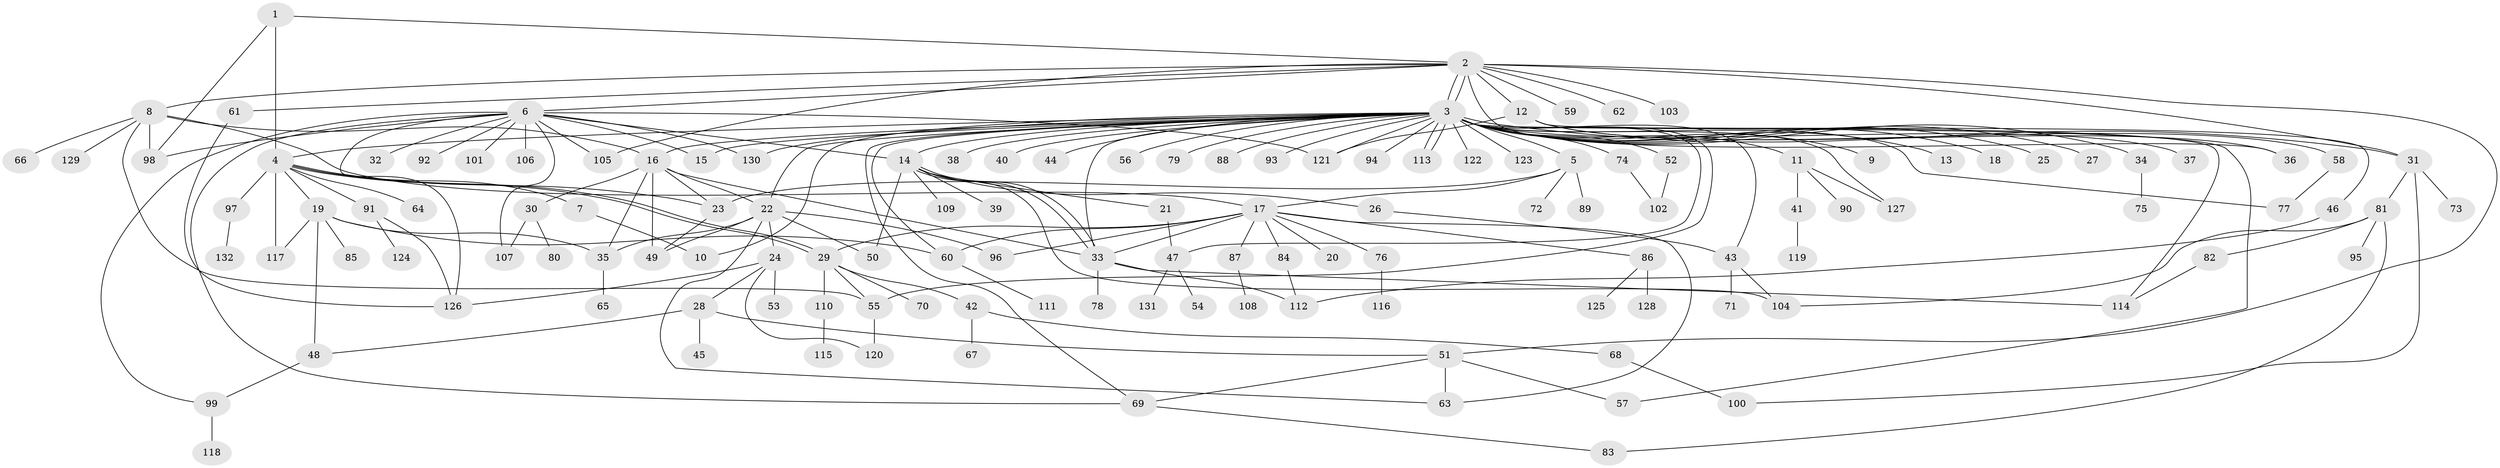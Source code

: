 // Generated by graph-tools (version 1.1) at 2025/11/02/27/25 16:11:12]
// undirected, 132 vertices, 193 edges
graph export_dot {
graph [start="1"]
  node [color=gray90,style=filled];
  1;
  2;
  3;
  4;
  5;
  6;
  7;
  8;
  9;
  10;
  11;
  12;
  13;
  14;
  15;
  16;
  17;
  18;
  19;
  20;
  21;
  22;
  23;
  24;
  25;
  26;
  27;
  28;
  29;
  30;
  31;
  32;
  33;
  34;
  35;
  36;
  37;
  38;
  39;
  40;
  41;
  42;
  43;
  44;
  45;
  46;
  47;
  48;
  49;
  50;
  51;
  52;
  53;
  54;
  55;
  56;
  57;
  58;
  59;
  60;
  61;
  62;
  63;
  64;
  65;
  66;
  67;
  68;
  69;
  70;
  71;
  72;
  73;
  74;
  75;
  76;
  77;
  78;
  79;
  80;
  81;
  82;
  83;
  84;
  85;
  86;
  87;
  88;
  89;
  90;
  91;
  92;
  93;
  94;
  95;
  96;
  97;
  98;
  99;
  100;
  101;
  102;
  103;
  104;
  105;
  106;
  107;
  108;
  109;
  110;
  111;
  112;
  113;
  114;
  115;
  116;
  117;
  118;
  119;
  120;
  121;
  122;
  123;
  124;
  125;
  126;
  127;
  128;
  129;
  130;
  131;
  132;
  1 -- 2;
  1 -- 4;
  1 -- 98;
  2 -- 3;
  2 -- 3;
  2 -- 6;
  2 -- 8;
  2 -- 12;
  2 -- 31;
  2 -- 36;
  2 -- 51;
  2 -- 59;
  2 -- 61;
  2 -- 62;
  2 -- 103;
  2 -- 105;
  3 -- 4;
  3 -- 5;
  3 -- 9;
  3 -- 10;
  3 -- 11;
  3 -- 13;
  3 -- 14;
  3 -- 15;
  3 -- 16;
  3 -- 18;
  3 -- 22;
  3 -- 25;
  3 -- 27;
  3 -- 31;
  3 -- 33;
  3 -- 34;
  3 -- 37;
  3 -- 38;
  3 -- 40;
  3 -- 43;
  3 -- 44;
  3 -- 47;
  3 -- 52;
  3 -- 55;
  3 -- 56;
  3 -- 57;
  3 -- 60;
  3 -- 69;
  3 -- 74;
  3 -- 77;
  3 -- 79;
  3 -- 88;
  3 -- 93;
  3 -- 94;
  3 -- 113;
  3 -- 113;
  3 -- 114;
  3 -- 121;
  3 -- 122;
  3 -- 123;
  3 -- 127;
  3 -- 130;
  4 -- 7;
  4 -- 19;
  4 -- 23;
  4 -- 29;
  4 -- 29;
  4 -- 64;
  4 -- 91;
  4 -- 97;
  4 -- 117;
  5 -- 17;
  5 -- 23;
  5 -- 72;
  5 -- 89;
  6 -- 14;
  6 -- 15;
  6 -- 32;
  6 -- 69;
  6 -- 92;
  6 -- 98;
  6 -- 99;
  6 -- 101;
  6 -- 105;
  6 -- 106;
  6 -- 107;
  6 -- 121;
  6 -- 126;
  6 -- 130;
  7 -- 10;
  8 -- 16;
  8 -- 17;
  8 -- 55;
  8 -- 66;
  8 -- 98;
  8 -- 129;
  11 -- 41;
  11 -- 90;
  11 -- 127;
  12 -- 36;
  12 -- 46;
  12 -- 58;
  12 -- 121;
  14 -- 21;
  14 -- 26;
  14 -- 33;
  14 -- 33;
  14 -- 39;
  14 -- 50;
  14 -- 104;
  14 -- 109;
  16 -- 22;
  16 -- 23;
  16 -- 30;
  16 -- 33;
  16 -- 35;
  16 -- 49;
  17 -- 20;
  17 -- 29;
  17 -- 33;
  17 -- 60;
  17 -- 63;
  17 -- 76;
  17 -- 84;
  17 -- 86;
  17 -- 87;
  17 -- 96;
  19 -- 35;
  19 -- 48;
  19 -- 60;
  19 -- 85;
  19 -- 117;
  21 -- 47;
  22 -- 24;
  22 -- 35;
  22 -- 49;
  22 -- 50;
  22 -- 63;
  22 -- 96;
  23 -- 49;
  24 -- 28;
  24 -- 53;
  24 -- 120;
  24 -- 126;
  26 -- 43;
  28 -- 45;
  28 -- 48;
  28 -- 51;
  29 -- 42;
  29 -- 55;
  29 -- 70;
  29 -- 110;
  30 -- 80;
  30 -- 107;
  31 -- 73;
  31 -- 81;
  31 -- 100;
  33 -- 78;
  33 -- 112;
  33 -- 114;
  34 -- 75;
  35 -- 65;
  41 -- 119;
  42 -- 67;
  42 -- 68;
  43 -- 71;
  43 -- 104;
  46 -- 112;
  47 -- 54;
  47 -- 131;
  48 -- 99;
  51 -- 57;
  51 -- 63;
  51 -- 69;
  52 -- 102;
  55 -- 120;
  58 -- 77;
  60 -- 111;
  61 -- 126;
  68 -- 100;
  69 -- 83;
  74 -- 102;
  76 -- 116;
  81 -- 82;
  81 -- 83;
  81 -- 95;
  81 -- 104;
  82 -- 114;
  84 -- 112;
  86 -- 125;
  86 -- 128;
  87 -- 108;
  91 -- 124;
  91 -- 126;
  97 -- 132;
  99 -- 118;
  110 -- 115;
}
